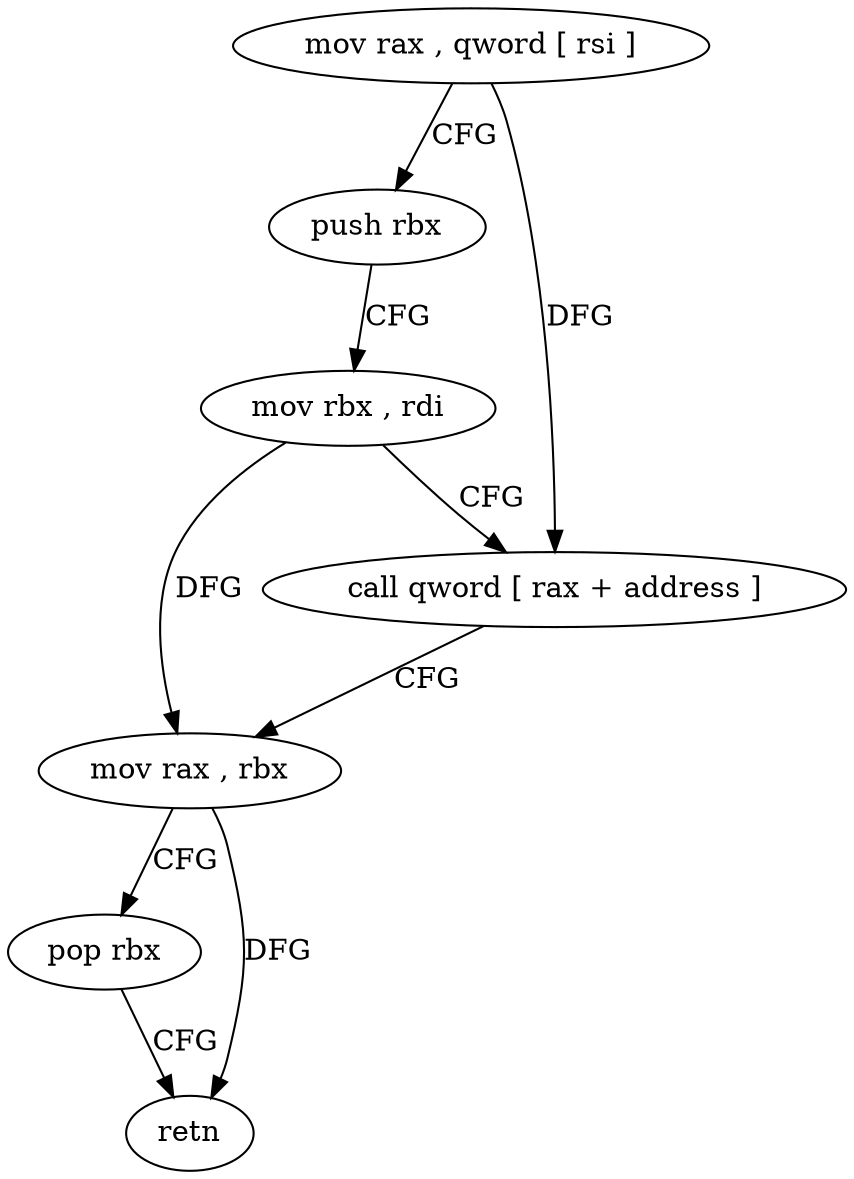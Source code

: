 digraph "func" {
"183584" [label = "mov rax , qword [ rsi ]" ]
"183587" [label = "push rbx" ]
"183588" [label = "mov rbx , rdi" ]
"183591" [label = "call qword [ rax + address ]" ]
"183597" [label = "mov rax , rbx" ]
"183600" [label = "pop rbx" ]
"183601" [label = "retn" ]
"183584" -> "183587" [ label = "CFG" ]
"183584" -> "183591" [ label = "DFG" ]
"183587" -> "183588" [ label = "CFG" ]
"183588" -> "183591" [ label = "CFG" ]
"183588" -> "183597" [ label = "DFG" ]
"183591" -> "183597" [ label = "CFG" ]
"183597" -> "183600" [ label = "CFG" ]
"183597" -> "183601" [ label = "DFG" ]
"183600" -> "183601" [ label = "CFG" ]
}
